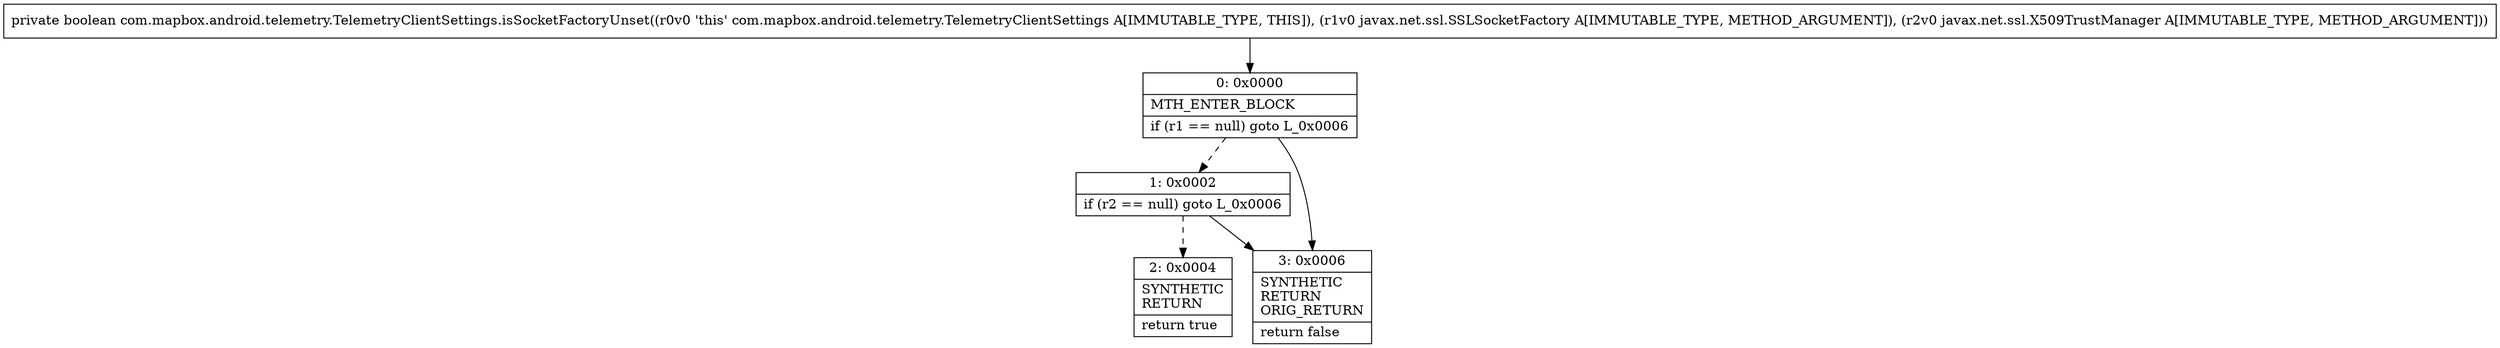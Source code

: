 digraph "CFG forcom.mapbox.android.telemetry.TelemetryClientSettings.isSocketFactoryUnset(Ljavax\/net\/ssl\/SSLSocketFactory;Ljavax\/net\/ssl\/X509TrustManager;)Z" {
Node_0 [shape=record,label="{0\:\ 0x0000|MTH_ENTER_BLOCK\l|if (r1 == null) goto L_0x0006\l}"];
Node_1 [shape=record,label="{1\:\ 0x0002|if (r2 == null) goto L_0x0006\l}"];
Node_2 [shape=record,label="{2\:\ 0x0004|SYNTHETIC\lRETURN\l|return true\l}"];
Node_3 [shape=record,label="{3\:\ 0x0006|SYNTHETIC\lRETURN\lORIG_RETURN\l|return false\l}"];
MethodNode[shape=record,label="{private boolean com.mapbox.android.telemetry.TelemetryClientSettings.isSocketFactoryUnset((r0v0 'this' com.mapbox.android.telemetry.TelemetryClientSettings A[IMMUTABLE_TYPE, THIS]), (r1v0 javax.net.ssl.SSLSocketFactory A[IMMUTABLE_TYPE, METHOD_ARGUMENT]), (r2v0 javax.net.ssl.X509TrustManager A[IMMUTABLE_TYPE, METHOD_ARGUMENT])) }"];
MethodNode -> Node_0;
Node_0 -> Node_1[style=dashed];
Node_0 -> Node_3;
Node_1 -> Node_2[style=dashed];
Node_1 -> Node_3;
}

